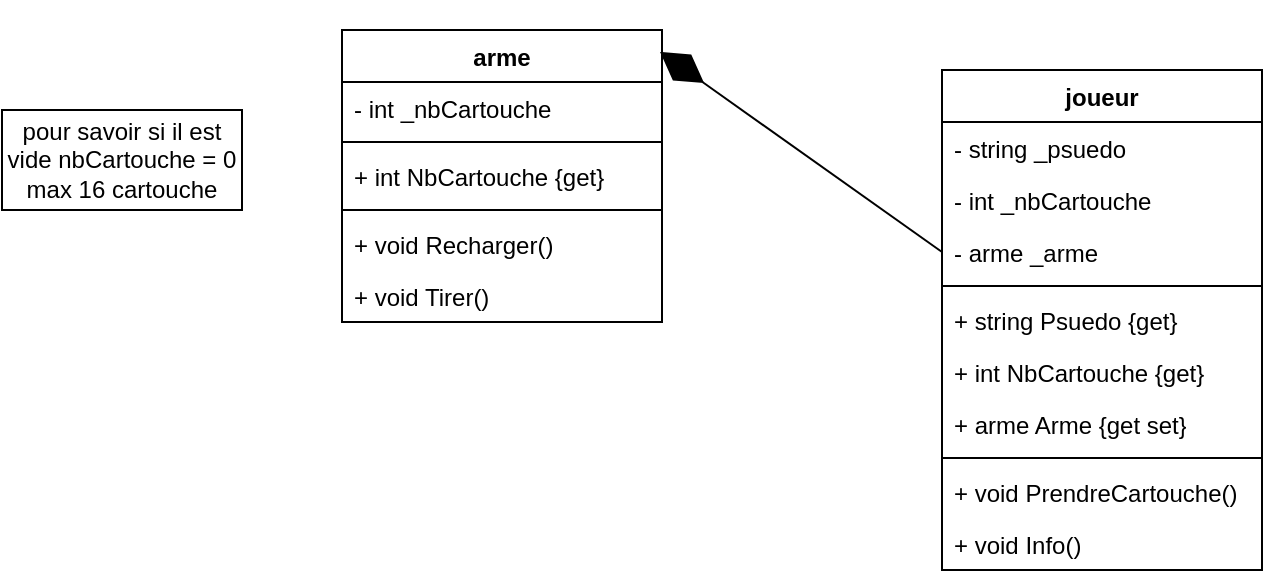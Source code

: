 <mxfile version="24.7.8">
  <diagram id="C5RBs43oDa-KdzZeNtuy" name="Page-1">
    <mxGraphModel dx="954" dy="567" grid="1" gridSize="10" guides="1" tooltips="1" connect="1" arrows="1" fold="1" page="1" pageScale="1" pageWidth="827" pageHeight="1169" math="0" shadow="0">
      <root>
        <mxCell id="WIyWlLk6GJQsqaUBKTNV-0" />
        <mxCell id="WIyWlLk6GJQsqaUBKTNV-1" parent="WIyWlLk6GJQsqaUBKTNV-0" />
        <mxCell id="g4RPqqJbB3oHwwxA9R8i-0" value="arme" style="swimlane;fontStyle=1;align=center;verticalAlign=top;childLayout=stackLayout;horizontal=1;startSize=26;horizontalStack=0;resizeParent=1;resizeParentMax=0;resizeLast=0;collapsible=1;marginBottom=0;whiteSpace=wrap;html=1;" vertex="1" parent="WIyWlLk6GJQsqaUBKTNV-1">
          <mxGeometry x="220" y="30" width="160" height="146" as="geometry" />
        </mxCell>
        <mxCell id="g4RPqqJbB3oHwwxA9R8i-15" value="- int _nbCartouche" style="text;strokeColor=none;fillColor=none;align=left;verticalAlign=top;spacingLeft=4;spacingRight=4;overflow=hidden;rotatable=0;points=[[0,0.5],[1,0.5]];portConstraint=eastwest;whiteSpace=wrap;html=1;" vertex="1" parent="g4RPqqJbB3oHwwxA9R8i-0">
          <mxGeometry y="26" width="160" height="26" as="geometry" />
        </mxCell>
        <mxCell id="g4RPqqJbB3oHwwxA9R8i-8" value="" style="line;strokeWidth=1;fillColor=none;align=left;verticalAlign=middle;spacingTop=-1;spacingLeft=3;spacingRight=3;rotatable=0;labelPosition=right;points=[];portConstraint=eastwest;strokeColor=inherit;" vertex="1" parent="g4RPqqJbB3oHwwxA9R8i-0">
          <mxGeometry y="52" width="160" height="8" as="geometry" />
        </mxCell>
        <mxCell id="g4RPqqJbB3oHwwxA9R8i-18" value="+ int NbCartouche {get}" style="text;strokeColor=none;fillColor=none;align=left;verticalAlign=top;spacingLeft=4;spacingRight=4;overflow=hidden;rotatable=0;points=[[0,0.5],[1,0.5]];portConstraint=eastwest;whiteSpace=wrap;html=1;" vertex="1" parent="g4RPqqJbB3oHwwxA9R8i-0">
          <mxGeometry y="60" width="160" height="26" as="geometry" />
        </mxCell>
        <mxCell id="g4RPqqJbB3oHwwxA9R8i-2" value="" style="line;strokeWidth=1;fillColor=none;align=left;verticalAlign=middle;spacingTop=-1;spacingLeft=3;spacingRight=3;rotatable=0;labelPosition=right;points=[];portConstraint=eastwest;strokeColor=inherit;" vertex="1" parent="g4RPqqJbB3oHwwxA9R8i-0">
          <mxGeometry y="86" width="160" height="8" as="geometry" />
        </mxCell>
        <mxCell id="g4RPqqJbB3oHwwxA9R8i-13" value="+ void Recharger()" style="text;strokeColor=none;fillColor=none;align=left;verticalAlign=top;spacingLeft=4;spacingRight=4;overflow=hidden;rotatable=0;points=[[0,0.5],[1,0.5]];portConstraint=eastwest;whiteSpace=wrap;html=1;" vertex="1" parent="g4RPqqJbB3oHwwxA9R8i-0">
          <mxGeometry y="94" width="160" height="26" as="geometry" />
        </mxCell>
        <mxCell id="g4RPqqJbB3oHwwxA9R8i-17" value="+ void Tirer()" style="text;strokeColor=none;fillColor=none;align=left;verticalAlign=top;spacingLeft=4;spacingRight=4;overflow=hidden;rotatable=0;points=[[0,0.5],[1,0.5]];portConstraint=eastwest;whiteSpace=wrap;html=1;" vertex="1" parent="g4RPqqJbB3oHwwxA9R8i-0">
          <mxGeometry y="120" width="160" height="26" as="geometry" />
        </mxCell>
        <mxCell id="g4RPqqJbB3oHwwxA9R8i-9" value="joueur" style="swimlane;fontStyle=1;align=center;verticalAlign=top;childLayout=stackLayout;horizontal=1;startSize=26;horizontalStack=0;resizeParent=1;resizeParentMax=0;resizeLast=0;collapsible=1;marginBottom=0;whiteSpace=wrap;html=1;" vertex="1" parent="WIyWlLk6GJQsqaUBKTNV-1">
          <mxGeometry x="520" y="50" width="160" height="250" as="geometry" />
        </mxCell>
        <mxCell id="g4RPqqJbB3oHwwxA9R8i-14" value="- string _psuedo" style="text;strokeColor=none;fillColor=none;align=left;verticalAlign=top;spacingLeft=4;spacingRight=4;overflow=hidden;rotatable=0;points=[[0,0.5],[1,0.5]];portConstraint=eastwest;whiteSpace=wrap;html=1;" vertex="1" parent="g4RPqqJbB3oHwwxA9R8i-9">
          <mxGeometry y="26" width="160" height="26" as="geometry" />
        </mxCell>
        <mxCell id="g4RPqqJbB3oHwwxA9R8i-10" value="- int _nbCartouche" style="text;strokeColor=none;fillColor=none;align=left;verticalAlign=top;spacingLeft=4;spacingRight=4;overflow=hidden;rotatable=0;points=[[0,0.5],[1,0.5]];portConstraint=eastwest;whiteSpace=wrap;html=1;" vertex="1" parent="g4RPqqJbB3oHwwxA9R8i-9">
          <mxGeometry y="52" width="160" height="26" as="geometry" />
        </mxCell>
        <mxCell id="g4RPqqJbB3oHwwxA9R8i-16" value="- arme _arme" style="text;strokeColor=none;fillColor=none;align=left;verticalAlign=top;spacingLeft=4;spacingRight=4;overflow=hidden;rotatable=0;points=[[0,0.5],[1,0.5]];portConstraint=eastwest;whiteSpace=wrap;html=1;" vertex="1" parent="g4RPqqJbB3oHwwxA9R8i-9">
          <mxGeometry y="78" width="160" height="26" as="geometry" />
        </mxCell>
        <mxCell id="g4RPqqJbB3oHwwxA9R8i-11" value="" style="line;strokeWidth=1;fillColor=none;align=left;verticalAlign=middle;spacingTop=-1;spacingLeft=3;spacingRight=3;rotatable=0;labelPosition=right;points=[];portConstraint=eastwest;strokeColor=inherit;" vertex="1" parent="g4RPqqJbB3oHwwxA9R8i-9">
          <mxGeometry y="104" width="160" height="8" as="geometry" />
        </mxCell>
        <mxCell id="g4RPqqJbB3oHwwxA9R8i-19" value="+ string Psuedo {get}" style="text;strokeColor=none;fillColor=none;align=left;verticalAlign=top;spacingLeft=4;spacingRight=4;overflow=hidden;rotatable=0;points=[[0,0.5],[1,0.5]];portConstraint=eastwest;whiteSpace=wrap;html=1;" vertex="1" parent="g4RPqqJbB3oHwwxA9R8i-9">
          <mxGeometry y="112" width="160" height="26" as="geometry" />
        </mxCell>
        <mxCell id="g4RPqqJbB3oHwwxA9R8i-20" value="+ int NbCartouche {get}" style="text;strokeColor=none;fillColor=none;align=left;verticalAlign=top;spacingLeft=4;spacingRight=4;overflow=hidden;rotatable=0;points=[[0,0.5],[1,0.5]];portConstraint=eastwest;whiteSpace=wrap;html=1;" vertex="1" parent="g4RPqqJbB3oHwwxA9R8i-9">
          <mxGeometry y="138" width="160" height="26" as="geometry" />
        </mxCell>
        <mxCell id="g4RPqqJbB3oHwwxA9R8i-21" value="+ arme Arme {get set}" style="text;strokeColor=none;fillColor=none;align=left;verticalAlign=top;spacingLeft=4;spacingRight=4;overflow=hidden;rotatable=0;points=[[0,0.5],[1,0.5]];portConstraint=eastwest;whiteSpace=wrap;html=1;" vertex="1" parent="g4RPqqJbB3oHwwxA9R8i-9">
          <mxGeometry y="164" width="160" height="26" as="geometry" />
        </mxCell>
        <mxCell id="g4RPqqJbB3oHwwxA9R8i-12" value="" style="line;strokeWidth=1;fillColor=none;align=left;verticalAlign=middle;spacingTop=-1;spacingLeft=3;spacingRight=3;rotatable=0;labelPosition=right;points=[];portConstraint=eastwest;strokeColor=inherit;" vertex="1" parent="g4RPqqJbB3oHwwxA9R8i-9">
          <mxGeometry y="190" width="160" height="8" as="geometry" />
        </mxCell>
        <mxCell id="g4RPqqJbB3oHwwxA9R8i-23" value="+ void PrendreCartouche()" style="text;strokeColor=none;fillColor=none;align=left;verticalAlign=top;spacingLeft=4;spacingRight=4;overflow=hidden;rotatable=0;points=[[0,0.5],[1,0.5]];portConstraint=eastwest;whiteSpace=wrap;html=1;" vertex="1" parent="g4RPqqJbB3oHwwxA9R8i-9">
          <mxGeometry y="198" width="160" height="26" as="geometry" />
        </mxCell>
        <mxCell id="g4RPqqJbB3oHwwxA9R8i-26" value="+ void Info()" style="text;strokeColor=none;fillColor=none;align=left;verticalAlign=top;spacingLeft=4;spacingRight=4;overflow=hidden;rotatable=0;points=[[0,0.5],[1,0.5]];portConstraint=eastwest;whiteSpace=wrap;html=1;" vertex="1" parent="g4RPqqJbB3oHwwxA9R8i-9">
          <mxGeometry y="224" width="160" height="26" as="geometry" />
        </mxCell>
        <mxCell id="g4RPqqJbB3oHwwxA9R8i-22" value="pour savoir si il est&lt;div&gt;vide nbCartouche = 0&lt;/div&gt;&lt;div&gt;max 16 cartouche&lt;/div&gt;" style="html=1;whiteSpace=wrap;" vertex="1" parent="WIyWlLk6GJQsqaUBKTNV-1">
          <mxGeometry x="50" y="70" width="120" height="50" as="geometry" />
        </mxCell>
        <mxCell id="g4RPqqJbB3oHwwxA9R8i-25" value="" style="endArrow=diamondThin;endFill=1;endSize=24;html=1;rounded=0;entryX=0.994;entryY=0.075;entryDx=0;entryDy=0;entryPerimeter=0;exitX=0;exitY=0.5;exitDx=0;exitDy=0;" edge="1" parent="WIyWlLk6GJQsqaUBKTNV-1" source="g4RPqqJbB3oHwwxA9R8i-16" target="g4RPqqJbB3oHwwxA9R8i-0">
          <mxGeometry width="160" relative="1" as="geometry">
            <mxPoint x="310" y="270" as="sourcePoint" />
            <mxPoint x="470" y="270" as="targetPoint" />
          </mxGeometry>
        </mxCell>
      </root>
    </mxGraphModel>
  </diagram>
</mxfile>
